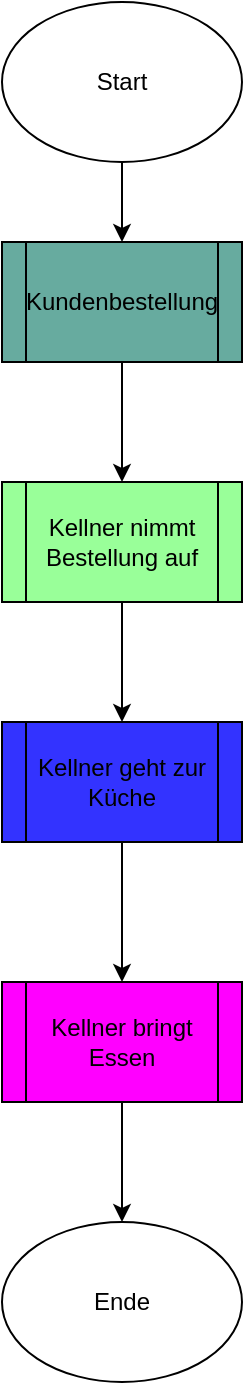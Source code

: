 <mxfile version="28.1.2">
  <diagram name="Seite-1" id="bOwa5KQeZUSxi6t6Nl6D">
    <mxGraphModel dx="1042" dy="722" grid="1" gridSize="10" guides="1" tooltips="1" connect="1" arrows="1" fold="1" page="1" pageScale="1" pageWidth="827" pageHeight="1169" math="0" shadow="0">
      <root>
        <mxCell id="0" />
        <mxCell id="1" parent="0" />
        <mxCell id="JijzCQ2NhCMNcZN9ZBUd-10" style="edgeStyle=orthogonalEdgeStyle;rounded=0;orthogonalLoop=1;jettySize=auto;html=1;entryX=0.5;entryY=0;entryDx=0;entryDy=0;" edge="1" parent="1" source="JijzCQ2NhCMNcZN9ZBUd-1" target="JijzCQ2NhCMNcZN9ZBUd-9">
          <mxGeometry relative="1" as="geometry" />
        </mxCell>
        <mxCell id="JijzCQ2NhCMNcZN9ZBUd-1" value="Start" style="ellipse;whiteSpace=wrap;html=1;" vertex="1" parent="1">
          <mxGeometry x="140" y="10" width="120" height="80" as="geometry" />
        </mxCell>
        <mxCell id="JijzCQ2NhCMNcZN9ZBUd-5" value="Ende" style="ellipse;whiteSpace=wrap;html=1;" vertex="1" parent="1">
          <mxGeometry x="140" y="620" width="120" height="80" as="geometry" />
        </mxCell>
        <mxCell id="JijzCQ2NhCMNcZN9ZBUd-12" style="edgeStyle=orthogonalEdgeStyle;rounded=0;orthogonalLoop=1;jettySize=auto;html=1;entryX=0.5;entryY=0;entryDx=0;entryDy=0;" edge="1" parent="1" source="JijzCQ2NhCMNcZN9ZBUd-6" target="JijzCQ2NhCMNcZN9ZBUd-7">
          <mxGeometry relative="1" as="geometry" />
        </mxCell>
        <mxCell id="JijzCQ2NhCMNcZN9ZBUd-6" value="Kellner nimmt Bestellung auf" style="shape=process;whiteSpace=wrap;html=1;backgroundOutline=1;fillColor=#99FF99;" vertex="1" parent="1">
          <mxGeometry x="140" y="250" width="120" height="60" as="geometry" />
        </mxCell>
        <mxCell id="JijzCQ2NhCMNcZN9ZBUd-13" style="edgeStyle=orthogonalEdgeStyle;rounded=0;orthogonalLoop=1;jettySize=auto;html=1;entryX=0.5;entryY=0;entryDx=0;entryDy=0;" edge="1" parent="1" source="JijzCQ2NhCMNcZN9ZBUd-7" target="JijzCQ2NhCMNcZN9ZBUd-8">
          <mxGeometry relative="1" as="geometry" />
        </mxCell>
        <mxCell id="JijzCQ2NhCMNcZN9ZBUd-7" value="Kellner geht zur Küche" style="shape=process;whiteSpace=wrap;html=1;backgroundOutline=1;fillColor=#3333FF;" vertex="1" parent="1">
          <mxGeometry x="140" y="370" width="120" height="60" as="geometry" />
        </mxCell>
        <mxCell id="JijzCQ2NhCMNcZN9ZBUd-14" style="edgeStyle=orthogonalEdgeStyle;rounded=0;orthogonalLoop=1;jettySize=auto;html=1;entryX=0.5;entryY=0;entryDx=0;entryDy=0;" edge="1" parent="1" source="JijzCQ2NhCMNcZN9ZBUd-8" target="JijzCQ2NhCMNcZN9ZBUd-5">
          <mxGeometry relative="1" as="geometry" />
        </mxCell>
        <mxCell id="JijzCQ2NhCMNcZN9ZBUd-8" value="Kellner bringt Essen" style="shape=process;whiteSpace=wrap;html=1;backgroundOutline=1;fillColor=#FF00FF;" vertex="1" parent="1">
          <mxGeometry x="140" y="500" width="120" height="60" as="geometry" />
        </mxCell>
        <mxCell id="JijzCQ2NhCMNcZN9ZBUd-11" style="edgeStyle=orthogonalEdgeStyle;rounded=0;orthogonalLoop=1;jettySize=auto;html=1;entryX=0.5;entryY=0;entryDx=0;entryDy=0;" edge="1" parent="1" source="JijzCQ2NhCMNcZN9ZBUd-9" target="JijzCQ2NhCMNcZN9ZBUd-6">
          <mxGeometry relative="1" as="geometry" />
        </mxCell>
        <mxCell id="JijzCQ2NhCMNcZN9ZBUd-9" value="Kundenbestellung" style="shape=process;whiteSpace=wrap;html=1;backgroundOutline=1;fillColor=#67AB9F;" vertex="1" parent="1">
          <mxGeometry x="140" y="130" width="120" height="60" as="geometry" />
        </mxCell>
      </root>
    </mxGraphModel>
  </diagram>
</mxfile>
